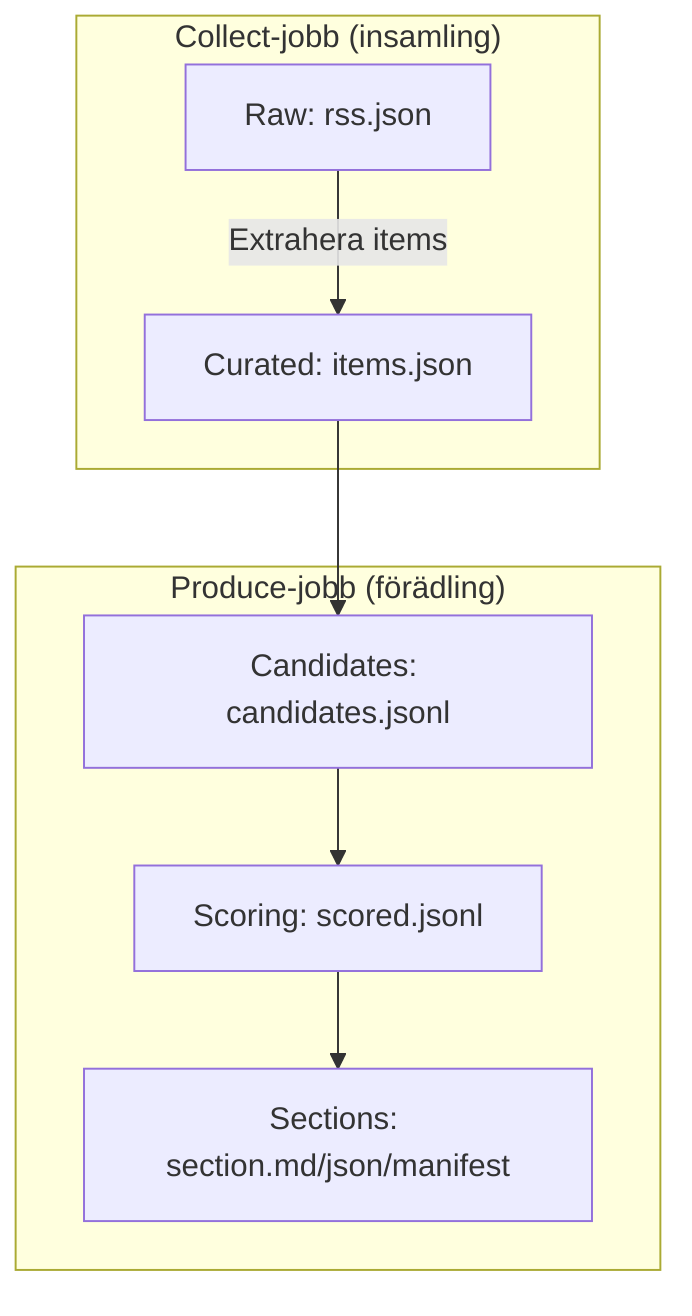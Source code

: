 flowchart TD

  subgraph Collect["Collect-jobb (insamling)"]
    A[Raw: rss.json] -->|Extrahera items| B[Curated: items.json]
  end

  subgraph Produce["Produce-jobb (förädling)"]
    B --> C[Candidates: candidates.jsonl]
    C --> D[Scoring: scored.jsonl]
    D --> E[Sections: section.md/json/manifest]
  end